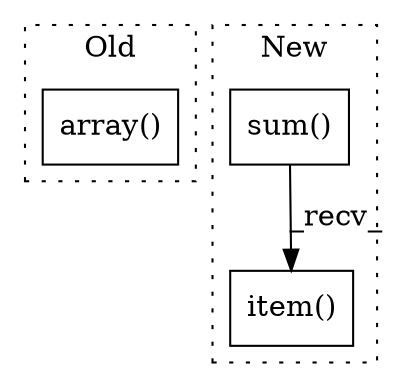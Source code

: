 digraph G {
subgraph cluster0 {
1 [label="array()" a="75" s="18411,18424" l="9,1" shape="box"];
label = "Old";
style="dotted";
}
subgraph cluster1 {
2 [label="item()" a="75" s="18979" l="94" shape="box"];
3 [label="sum()" a="75" s="18979" l="87" shape="box"];
label = "New";
style="dotted";
}
3 -> 2 [label="_recv_"];
}